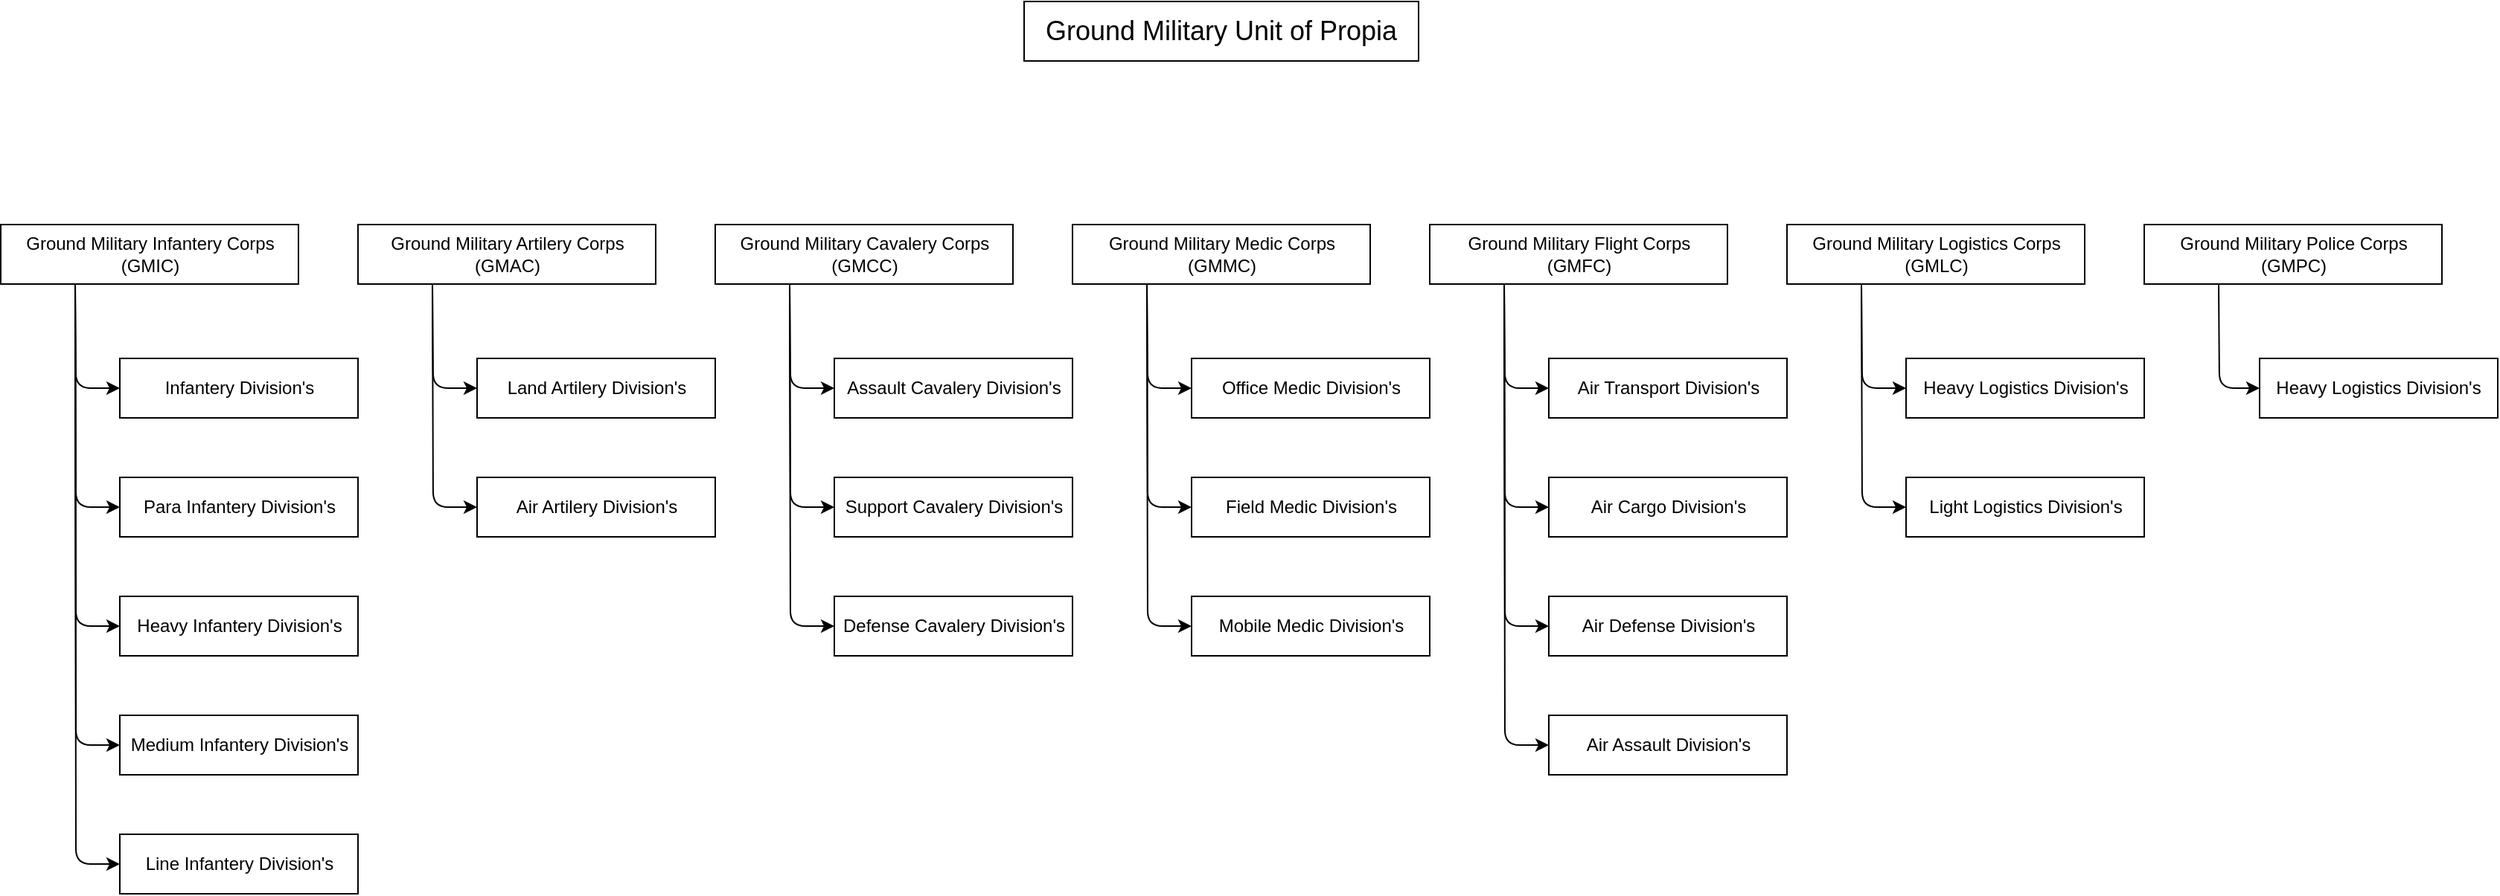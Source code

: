 <mxfile version="14.6.13" type="device"><diagram id="hd0t01-brpDn-bVLobMP" name="Page-1"><mxGraphModel dx="868" dy="520" grid="1" gridSize="10" guides="1" tooltips="1" connect="1" arrows="1" fold="1" page="1" pageScale="1" pageWidth="850" pageHeight="1100" math="0" shadow="0"><root><mxCell id="0"/><mxCell id="1" parent="0"/><mxCell id="4C-aOLq08_xFfEXQ0zSW-1" value="&lt;font style=&quot;font-size: 18px&quot;&gt;Ground Military Unit of Propia&lt;/font&gt;" style="rounded=0;whiteSpace=wrap;html=1;" parent="1" vertex="1"><mxGeometry x="710" y="40" width="265" height="40" as="geometry"/></mxCell><mxCell id="4C-aOLq08_xFfEXQ0zSW-2" value="Ground Military Infantery Corps&lt;br&gt;(GMIC)" style="rounded=0;whiteSpace=wrap;html=1;" parent="1" vertex="1"><mxGeometry x="22.5" y="190" width="200" height="40" as="geometry"/></mxCell><mxCell id="4C-aOLq08_xFfEXQ0zSW-4" value="Ground Military Artilery Corps&lt;br&gt;(GMAC)" style="rounded=0;whiteSpace=wrap;html=1;" parent="1" vertex="1"><mxGeometry x="262.5" y="190" width="200" height="40" as="geometry"/></mxCell><mxCell id="4C-aOLq08_xFfEXQ0zSW-5" value="Ground Military Cavalery Corps&lt;br&gt;(GMCC)" style="rounded=0;whiteSpace=wrap;html=1;" parent="1" vertex="1"><mxGeometry x="502.5" y="190" width="200" height="40" as="geometry"/></mxCell><mxCell id="4C-aOLq08_xFfEXQ0zSW-6" value="Ground Military Medic Corps&lt;br&gt;(GMMC)" style="rounded=0;whiteSpace=wrap;html=1;" parent="1" vertex="1"><mxGeometry x="742.5" y="190" width="200" height="40" as="geometry"/></mxCell><mxCell id="4C-aOLq08_xFfEXQ0zSW-7" value="Ground Military Police Corps&lt;br&gt;(GMPC)" style="rounded=0;whiteSpace=wrap;html=1;" parent="1" vertex="1"><mxGeometry x="1462.5" y="190" width="200" height="40" as="geometry"/></mxCell><mxCell id="4C-aOLq08_xFfEXQ0zSW-8" value="Ground Military Flight Corps&lt;br&gt;(GMFC)" style="rounded=0;whiteSpace=wrap;html=1;" parent="1" vertex="1"><mxGeometry x="982.5" y="190" width="200" height="40" as="geometry"/></mxCell><mxCell id="4C-aOLq08_xFfEXQ0zSW-9" value="Ground Military Logistics Corps&lt;br&gt;(GMLC)" style="rounded=0;whiteSpace=wrap;html=1;" parent="1" vertex="1"><mxGeometry x="1222.5" y="190" width="200" height="40" as="geometry"/></mxCell><mxCell id="mBeHLlhfHzC-_arHGiAu-1" value="Infantery Division's" style="rounded=0;whiteSpace=wrap;html=1;" vertex="1" parent="1"><mxGeometry x="102.5" y="280" width="160" height="40" as="geometry"/></mxCell><mxCell id="mBeHLlhfHzC-_arHGiAu-3" value="Heavy Infantery Division's" style="rounded=0;whiteSpace=wrap;html=1;" vertex="1" parent="1"><mxGeometry x="102.5" y="440" width="160" height="40" as="geometry"/></mxCell><mxCell id="mBeHLlhfHzC-_arHGiAu-4" value="Para Infantery Division's" style="rounded=0;whiteSpace=wrap;html=1;" vertex="1" parent="1"><mxGeometry x="102.5" y="360" width="160" height="40" as="geometry"/></mxCell><mxCell id="mBeHLlhfHzC-_arHGiAu-5" value="Medium Infantery Division's" style="rounded=0;whiteSpace=wrap;html=1;" vertex="1" parent="1"><mxGeometry x="102.5" y="520" width="160" height="40" as="geometry"/></mxCell><mxCell id="mBeHLlhfHzC-_arHGiAu-6" value="Line Infantery Division's" style="rounded=0;whiteSpace=wrap;html=1;" vertex="1" parent="1"><mxGeometry x="102.5" y="600" width="160" height="40" as="geometry"/></mxCell><mxCell id="mBeHLlhfHzC-_arHGiAu-15" value="" style="endArrow=classic;html=1;exitX=0.25;exitY=1;exitDx=0;exitDy=0;entryX=0;entryY=0.5;entryDx=0;entryDy=0;" edge="1" parent="1" source="4C-aOLq08_xFfEXQ0zSW-2" target="mBeHLlhfHzC-_arHGiAu-6"><mxGeometry width="50" height="50" relative="1" as="geometry"><mxPoint x="50" y="260" as="sourcePoint"/><mxPoint x="73" y="620" as="targetPoint"/><Array as="points"><mxPoint x="73" y="620"/></Array></mxGeometry></mxCell><mxCell id="mBeHLlhfHzC-_arHGiAu-16" value="" style="endArrow=classic;html=1;exitX=0.25;exitY=1;exitDx=0;exitDy=0;entryX=0;entryY=0.5;entryDx=0;entryDy=0;" edge="1" parent="1" source="4C-aOLq08_xFfEXQ0zSW-2" target="mBeHLlhfHzC-_arHGiAu-5"><mxGeometry width="50" height="50" relative="1" as="geometry"><mxPoint x="82.5" y="240" as="sourcePoint"/><mxPoint x="112.5" y="630" as="targetPoint"/><Array as="points"><mxPoint x="73" y="540"/></Array></mxGeometry></mxCell><mxCell id="mBeHLlhfHzC-_arHGiAu-17" value="" style="endArrow=classic;html=1;exitX=0.25;exitY=1;exitDx=0;exitDy=0;entryX=0;entryY=0.5;entryDx=0;entryDy=0;" edge="1" parent="1" source="4C-aOLq08_xFfEXQ0zSW-2" target="mBeHLlhfHzC-_arHGiAu-3"><mxGeometry width="50" height="50" relative="1" as="geometry"><mxPoint x="92.5" y="250" as="sourcePoint"/><mxPoint x="122.5" y="640" as="targetPoint"/><Array as="points"><mxPoint x="73" y="460"/></Array></mxGeometry></mxCell><mxCell id="mBeHLlhfHzC-_arHGiAu-18" value="" style="endArrow=classic;html=1;exitX=0.25;exitY=1;exitDx=0;exitDy=0;entryX=0;entryY=0.5;entryDx=0;entryDy=0;" edge="1" parent="1" source="4C-aOLq08_xFfEXQ0zSW-2" target="mBeHLlhfHzC-_arHGiAu-4"><mxGeometry width="50" height="50" relative="1" as="geometry"><mxPoint x="82.5" y="240" as="sourcePoint"/><mxPoint x="112.5" y="470" as="targetPoint"/><Array as="points"><mxPoint x="73" y="380"/></Array></mxGeometry></mxCell><mxCell id="mBeHLlhfHzC-_arHGiAu-19" value="" style="endArrow=classic;html=1;exitX=0.25;exitY=1;exitDx=0;exitDy=0;entryX=0;entryY=0.5;entryDx=0;entryDy=0;" edge="1" parent="1" source="4C-aOLq08_xFfEXQ0zSW-2" target="mBeHLlhfHzC-_arHGiAu-1"><mxGeometry width="50" height="50" relative="1" as="geometry"><mxPoint x="92.5" y="250" as="sourcePoint"/><mxPoint x="122.5" y="480" as="targetPoint"/><Array as="points"><mxPoint x="73" y="300"/></Array></mxGeometry></mxCell><mxCell id="mBeHLlhfHzC-_arHGiAu-20" value="Land Artilery Division's" style="rounded=0;whiteSpace=wrap;html=1;" vertex="1" parent="1"><mxGeometry x="342.5" y="280" width="160" height="40" as="geometry"/></mxCell><mxCell id="mBeHLlhfHzC-_arHGiAu-21" value="Air Artilery Division's" style="rounded=0;whiteSpace=wrap;html=1;" vertex="1" parent="1"><mxGeometry x="342.5" y="360" width="160" height="40" as="geometry"/></mxCell><mxCell id="mBeHLlhfHzC-_arHGiAu-22" value="" style="endArrow=classic;html=1;exitX=0.25;exitY=1;exitDx=0;exitDy=0;entryX=0;entryY=0.5;entryDx=0;entryDy=0;" edge="1" parent="1"><mxGeometry width="50" height="50" relative="1" as="geometry"><mxPoint x="312.5" y="230" as="sourcePoint"/><mxPoint x="342.5" y="380" as="targetPoint"/><Array as="points"><mxPoint x="313" y="380"/></Array></mxGeometry></mxCell><mxCell id="mBeHLlhfHzC-_arHGiAu-23" value="" style="endArrow=classic;html=1;exitX=0.25;exitY=1;exitDx=0;exitDy=0;entryX=0;entryY=0.5;entryDx=0;entryDy=0;" edge="1" parent="1"><mxGeometry width="50" height="50" relative="1" as="geometry"><mxPoint x="312.5" y="230" as="sourcePoint"/><mxPoint x="342.5" y="300" as="targetPoint"/><Array as="points"><mxPoint x="313" y="300"/></Array></mxGeometry></mxCell><mxCell id="mBeHLlhfHzC-_arHGiAu-24" value="Assault Cavalery Division's" style="rounded=0;whiteSpace=wrap;html=1;" vertex="1" parent="1"><mxGeometry x="582.5" y="280" width="160" height="40" as="geometry"/></mxCell><mxCell id="mBeHLlhfHzC-_arHGiAu-25" value="Defense Cavalery Division's" style="rounded=0;whiteSpace=wrap;html=1;" vertex="1" parent="1"><mxGeometry x="582.5" y="440" width="160" height="40" as="geometry"/></mxCell><mxCell id="mBeHLlhfHzC-_arHGiAu-26" value="Support Cavalery Division's" style="rounded=0;whiteSpace=wrap;html=1;" vertex="1" parent="1"><mxGeometry x="582.5" y="360" width="160" height="40" as="geometry"/></mxCell><mxCell id="mBeHLlhfHzC-_arHGiAu-27" value="" style="endArrow=classic;html=1;exitX=0.25;exitY=1;exitDx=0;exitDy=0;entryX=0;entryY=0.5;entryDx=0;entryDy=0;" edge="1" parent="1"><mxGeometry width="50" height="50" relative="1" as="geometry"><mxPoint x="552.5" y="230.0" as="sourcePoint"/><mxPoint x="582.5" y="460" as="targetPoint"/><Array as="points"><mxPoint x="553" y="460"/></Array></mxGeometry></mxCell><mxCell id="mBeHLlhfHzC-_arHGiAu-28" value="" style="endArrow=classic;html=1;exitX=0.25;exitY=1;exitDx=0;exitDy=0;entryX=0;entryY=0.5;entryDx=0;entryDy=0;" edge="1" parent="1"><mxGeometry width="50" height="50" relative="1" as="geometry"><mxPoint x="552.5" y="230.0" as="sourcePoint"/><mxPoint x="582.5" y="380" as="targetPoint"/><Array as="points"><mxPoint x="553" y="380"/></Array></mxGeometry></mxCell><mxCell id="mBeHLlhfHzC-_arHGiAu-29" value="" style="endArrow=classic;html=1;exitX=0.25;exitY=1;exitDx=0;exitDy=0;entryX=0;entryY=0.5;entryDx=0;entryDy=0;" edge="1" parent="1"><mxGeometry width="50" height="50" relative="1" as="geometry"><mxPoint x="552.5" y="230.0" as="sourcePoint"/><mxPoint x="582.5" y="300" as="targetPoint"/><Array as="points"><mxPoint x="553" y="300"/></Array></mxGeometry></mxCell><mxCell id="mBeHLlhfHzC-_arHGiAu-33" value="Office Medic Division's" style="rounded=0;whiteSpace=wrap;html=1;" vertex="1" parent="1"><mxGeometry x="822.5" y="280" width="160" height="40" as="geometry"/></mxCell><mxCell id="mBeHLlhfHzC-_arHGiAu-34" value="Mobile Medic Division's" style="rounded=0;whiteSpace=wrap;html=1;" vertex="1" parent="1"><mxGeometry x="822.5" y="440" width="160" height="40" as="geometry"/></mxCell><mxCell id="mBeHLlhfHzC-_arHGiAu-35" value="Field Medic Division's" style="rounded=0;whiteSpace=wrap;html=1;" vertex="1" parent="1"><mxGeometry x="822.5" y="360" width="160" height="40" as="geometry"/></mxCell><mxCell id="mBeHLlhfHzC-_arHGiAu-36" value="" style="endArrow=classic;html=1;exitX=0.25;exitY=1;exitDx=0;exitDy=0;entryX=0;entryY=0.5;entryDx=0;entryDy=0;" edge="1" parent="1"><mxGeometry width="50" height="50" relative="1" as="geometry"><mxPoint x="792.5" y="230.0" as="sourcePoint"/><mxPoint x="822.5" y="460" as="targetPoint"/><Array as="points"><mxPoint x="793" y="460"/></Array></mxGeometry></mxCell><mxCell id="mBeHLlhfHzC-_arHGiAu-37" value="" style="endArrow=classic;html=1;exitX=0.25;exitY=1;exitDx=0;exitDy=0;entryX=0;entryY=0.5;entryDx=0;entryDy=0;" edge="1" parent="1"><mxGeometry width="50" height="50" relative="1" as="geometry"><mxPoint x="792.5" y="230.0" as="sourcePoint"/><mxPoint x="822.5" y="380" as="targetPoint"/><Array as="points"><mxPoint x="793" y="380"/></Array></mxGeometry></mxCell><mxCell id="mBeHLlhfHzC-_arHGiAu-38" value="" style="endArrow=classic;html=1;exitX=0.25;exitY=1;exitDx=0;exitDy=0;entryX=0;entryY=0.5;entryDx=0;entryDy=0;" edge="1" parent="1"><mxGeometry width="50" height="50" relative="1" as="geometry"><mxPoint x="792.5" y="230.0" as="sourcePoint"/><mxPoint x="822.5" y="300" as="targetPoint"/><Array as="points"><mxPoint x="793" y="300"/></Array></mxGeometry></mxCell><mxCell id="mBeHLlhfHzC-_arHGiAu-39" value="Air Transport Division's" style="rounded=0;whiteSpace=wrap;html=1;" vertex="1" parent="1"><mxGeometry x="1062.5" y="280" width="160" height="40" as="geometry"/></mxCell><mxCell id="mBeHLlhfHzC-_arHGiAu-40" value="Air Defense Division's" style="rounded=0;whiteSpace=wrap;html=1;" vertex="1" parent="1"><mxGeometry x="1062.5" y="440" width="160" height="40" as="geometry"/></mxCell><mxCell id="mBeHLlhfHzC-_arHGiAu-41" value="Air Cargo Division's" style="rounded=0;whiteSpace=wrap;html=1;" vertex="1" parent="1"><mxGeometry x="1062.5" y="360" width="160" height="40" as="geometry"/></mxCell><mxCell id="mBeHLlhfHzC-_arHGiAu-42" value="Air Assault Division's" style="rounded=0;whiteSpace=wrap;html=1;" vertex="1" parent="1"><mxGeometry x="1062.5" y="520" width="160" height="40" as="geometry"/></mxCell><mxCell id="mBeHLlhfHzC-_arHGiAu-43" value="" style="endArrow=classic;html=1;exitX=0.25;exitY=1;exitDx=0;exitDy=0;entryX=0;entryY=0.5;entryDx=0;entryDy=0;" edge="1" parent="1" target="mBeHLlhfHzC-_arHGiAu-42"><mxGeometry width="50" height="50" relative="1" as="geometry"><mxPoint x="1032.5" y="230" as="sourcePoint"/><mxPoint x="1072.5" y="630" as="targetPoint"/><Array as="points"><mxPoint x="1033" y="540"/></Array></mxGeometry></mxCell><mxCell id="mBeHLlhfHzC-_arHGiAu-44" value="" style="endArrow=classic;html=1;exitX=0.25;exitY=1;exitDx=0;exitDy=0;entryX=0;entryY=0.5;entryDx=0;entryDy=0;" edge="1" parent="1" target="mBeHLlhfHzC-_arHGiAu-40"><mxGeometry width="50" height="50" relative="1" as="geometry"><mxPoint x="1032.5" y="230" as="sourcePoint"/><mxPoint x="1082.5" y="640" as="targetPoint"/><Array as="points"><mxPoint x="1033" y="460"/></Array></mxGeometry></mxCell><mxCell id="mBeHLlhfHzC-_arHGiAu-45" value="" style="endArrow=classic;html=1;exitX=0.25;exitY=1;exitDx=0;exitDy=0;entryX=0;entryY=0.5;entryDx=0;entryDy=0;" edge="1" parent="1" target="mBeHLlhfHzC-_arHGiAu-41"><mxGeometry width="50" height="50" relative="1" as="geometry"><mxPoint x="1032.5" y="230" as="sourcePoint"/><mxPoint x="1072.5" y="470" as="targetPoint"/><Array as="points"><mxPoint x="1033" y="380"/></Array></mxGeometry></mxCell><mxCell id="mBeHLlhfHzC-_arHGiAu-46" value="" style="endArrow=classic;html=1;exitX=0.25;exitY=1;exitDx=0;exitDy=0;entryX=0;entryY=0.5;entryDx=0;entryDy=0;" edge="1" parent="1" target="mBeHLlhfHzC-_arHGiAu-39"><mxGeometry width="50" height="50" relative="1" as="geometry"><mxPoint x="1032.5" y="230" as="sourcePoint"/><mxPoint x="1082.5" y="480" as="targetPoint"/><Array as="points"><mxPoint x="1033" y="300"/></Array></mxGeometry></mxCell><mxCell id="mBeHLlhfHzC-_arHGiAu-47" value="Heavy Logistics Division's" style="rounded=0;whiteSpace=wrap;html=1;" vertex="1" parent="1"><mxGeometry x="1302.5" y="280" width="160" height="40" as="geometry"/></mxCell><mxCell id="mBeHLlhfHzC-_arHGiAu-48" value="Light Logistics Division's" style="rounded=0;whiteSpace=wrap;html=1;" vertex="1" parent="1"><mxGeometry x="1302.5" y="360" width="160" height="40" as="geometry"/></mxCell><mxCell id="mBeHLlhfHzC-_arHGiAu-49" value="" style="endArrow=classic;html=1;exitX=0.25;exitY=1;exitDx=0;exitDy=0;entryX=0;entryY=0.5;entryDx=0;entryDy=0;" edge="1" parent="1" target="mBeHLlhfHzC-_arHGiAu-48"><mxGeometry width="50" height="50" relative="1" as="geometry"><mxPoint x="1272.5" y="230.0" as="sourcePoint"/><mxPoint x="1312.5" y="470" as="targetPoint"/><Array as="points"><mxPoint x="1273" y="380"/></Array></mxGeometry></mxCell><mxCell id="mBeHLlhfHzC-_arHGiAu-50" value="" style="endArrow=classic;html=1;exitX=0.25;exitY=1;exitDx=0;exitDy=0;entryX=0;entryY=0.5;entryDx=0;entryDy=0;" edge="1" parent="1" target="mBeHLlhfHzC-_arHGiAu-47"><mxGeometry width="50" height="50" relative="1" as="geometry"><mxPoint x="1272.5" y="230.0" as="sourcePoint"/><mxPoint x="1322.5" y="480" as="targetPoint"/><Array as="points"><mxPoint x="1273" y="300"/></Array></mxGeometry></mxCell><mxCell id="mBeHLlhfHzC-_arHGiAu-51" value="Heavy Logistics Division's" style="rounded=0;whiteSpace=wrap;html=1;" vertex="1" parent="1"><mxGeometry x="1540" y="280" width="160" height="40" as="geometry"/></mxCell><mxCell id="mBeHLlhfHzC-_arHGiAu-52" value="" style="endArrow=classic;html=1;entryX=0;entryY=0.5;entryDx=0;entryDy=0;exitX=0.25;exitY=1;exitDx=0;exitDy=0;" edge="1" parent="1" target="mBeHLlhfHzC-_arHGiAu-51" source="4C-aOLq08_xFfEXQ0zSW-7"><mxGeometry width="50" height="50" relative="1" as="geometry"><mxPoint x="1510" y="270" as="sourcePoint"/><mxPoint x="1550" y="480" as="targetPoint"/><Array as="points"><mxPoint x="1513" y="300"/></Array></mxGeometry></mxCell></root></mxGraphModel></diagram></mxfile>